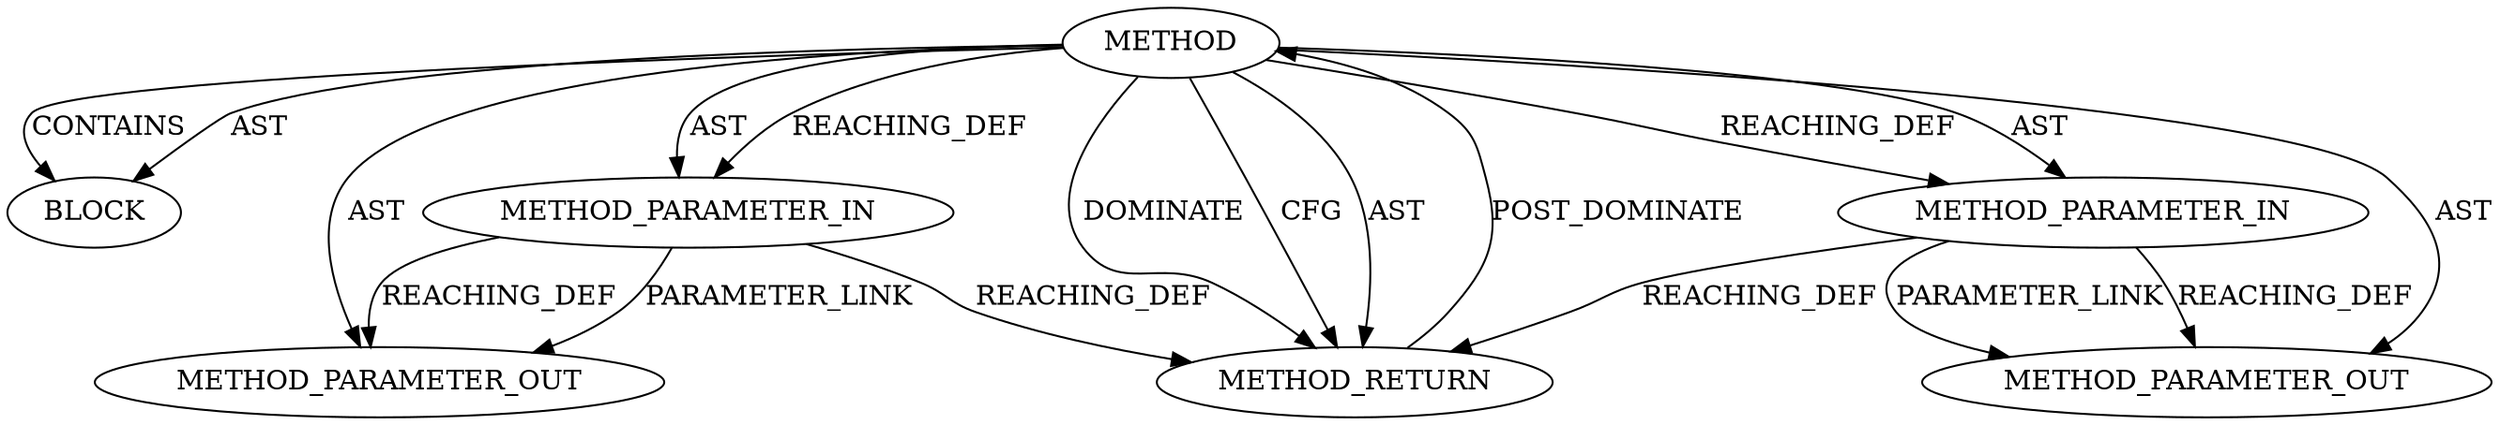 digraph {
  25405 [label=METHOD AST_PARENT_TYPE="NAMESPACE_BLOCK" AST_PARENT_FULL_NAME="<global>" ORDER=0 CODE="<empty>" FULL_NAME="<operator>.or" IS_EXTERNAL=true FILENAME="<empty>" SIGNATURE="" NAME="<operator>.or"]
  25408 [label=BLOCK ORDER=1 ARGUMENT_INDEX=1 CODE="<empty>" TYPE_FULL_NAME="ANY"]
  27173 [label=METHOD_PARAMETER_OUT ORDER=2 CODE="p2" IS_VARIADIC=false TYPE_FULL_NAME="ANY" EVALUATION_STRATEGY="BY_VALUE" INDEX=2 NAME="p2"]
  27172 [label=METHOD_PARAMETER_OUT ORDER=1 CODE="p1" IS_VARIADIC=false TYPE_FULL_NAME="ANY" EVALUATION_STRATEGY="BY_VALUE" INDEX=1 NAME="p1"]
  25409 [label=METHOD_RETURN ORDER=2 CODE="RET" TYPE_FULL_NAME="ANY" EVALUATION_STRATEGY="BY_VALUE"]
  25407 [label=METHOD_PARAMETER_IN ORDER=2 CODE="p2" IS_VARIADIC=false TYPE_FULL_NAME="ANY" EVALUATION_STRATEGY="BY_VALUE" INDEX=2 NAME="p2"]
  25406 [label=METHOD_PARAMETER_IN ORDER=1 CODE="p1" IS_VARIADIC=false TYPE_FULL_NAME="ANY" EVALUATION_STRATEGY="BY_VALUE" INDEX=1 NAME="p1"]
  25405 -> 25408 [label=CONTAINS ]
  25405 -> 25407 [label=AST ]
  25409 -> 25405 [label=POST_DOMINATE ]
  25405 -> 25406 [label=REACHING_DEF VARIABLE=""]
  25406 -> 25409 [label=REACHING_DEF VARIABLE="p1"]
  25405 -> 25409 [label=DOMINATE ]
  25406 -> 27172 [label=PARAMETER_LINK ]
  25407 -> 27173 [label=REACHING_DEF VARIABLE="p2"]
  25405 -> 25407 [label=REACHING_DEF VARIABLE=""]
  25405 -> 27172 [label=AST ]
  25405 -> 25408 [label=AST ]
  25406 -> 27172 [label=REACHING_DEF VARIABLE="p1"]
  25405 -> 25409 [label=CFG ]
  25405 -> 27173 [label=AST ]
  25405 -> 25409 [label=AST ]
  25407 -> 25409 [label=REACHING_DEF VARIABLE="p2"]
  25407 -> 27173 [label=PARAMETER_LINK ]
  25405 -> 25406 [label=AST ]
}
